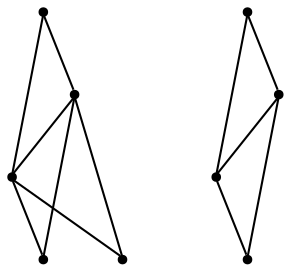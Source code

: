graph {
  node [shape=point,comment="{\"directed\":false,\"doi\":\"10.1007/978-3-319-50106-2_25\",\"figure\":\"3 (1)\"}"]

  v0 [pos="1507.8089419831917,1094.328772666242"]
  v1 [pos="1463.4851759284186,993.4139188046533"]
  v2 [pos="1463.583133885882,1197.4730091294277"]
  v3 [pos="1425.2478070678092,1097.245791989279"]
  v4 [pos="1353.0446530996558,1094.16204587841"]
  v5 [pos="1170.8281632928338,1090.5114795590225"]
  v6 [pos="1115.8256445177544,986.6806555704302"]
  v7 [pos="1115.9257326872112,1190.7344999150384"]
  v8 [pos="1044.4643058172949,1092.1534395572671"]

  v0 -- v1 [id="-1",pos="1507.8089419831917,1094.328772666242 1508.5277454568488,1090.0813091853831 1508.1693611347034,1087.7683724269543 1507.8401003078638,1085.4472964508132 1504.7354594021813,1062.91476244036 1505.739774871302,1038.5403488965962 1498.0635082636466,1017.7122179452765 1496.2840499827885,1013.3657485114604 1494.029586221727,1009.4277660665962 1491.0999406415492,1006.0814030092183 1489.837201842904,1004.7311830958606 1488.516216053648,1003.5019068707013 1487.1535162623818,1002.393319983187 1480.7399884533713,996.8758206009675 1473.7471701591328,992.1585080601201 1463.4851759284186,993.4139188046533"]
  v0 -- v2 [id="-2",pos="1507.8089419831917,1094.328772666242 1499.3387103921602,1112.8263530833017 1508.9569672763098,1135.9297133234907 1505.4813515417777,1155.3783740477977 1505.1604843860741,1157.774610612504 1504.7021390713076,1160.1332668829277 1504.0937250907741,1162.441943269585 1503.4811142746726,1164.7506196562422 1502.705971462935,1167.0134493556275 1501.739173160256,1169.2137724064855 1500.914049852208,1171.301545337411 1499.9721782092668,1173.3018852655641 1498.9094885726995,1175.19380827028 1497.8509957717001,1177.0857312749956 1496.6757546358074,1178.8693645315502 1495.379822683124,1180.5237877069171 1494.1879213817947,1181.9323174846693 1492.9377730898539,1183.2408239072497 1491.6625709613402,1184.453503758792 1490.1913893294814,1185.9204069885768 1488.6536942127107,1187.2497701565458 1487.0826787650662,1188.4290664979385 1480.773308784245,1193.16310258768 1473.7387764879968,1195.5592755647476 1463.583133885882,1197.4730091294277"]
  v1 -- v2 [id="-3",pos="1463.4851759284186,993.4139188046533 1447.6055901130185,991.5250480065799 1425.1770649531202,1003.3767663983699 1410.0704917374646,1025.4050504364707 1407.920058627757,1028.559633176495 1405.903161195215,1031.910193018006 1404.061131911342,1035.4731355717058 1394.5596233620859,1053.9509402332294 1389.7880756748707,1076.32501384884 1390.2630811550741,1098.5491478131507 1390.3465091590938,1102.991380230367 1390.6549129849286,1107.4379366069932 1391.1591691372728,1111.8552426699646 1392.7343814204853,1133.4250598353467 1399.514560045942,1151.9486475965039 1409.5287184186786,1166.229922475511 1411.533152521352,1169.084498737659 1413.6585317944866,1171.7723482119754 1415.9131227323835,1174.2727413283478 1430.7321491232092,1192.3671125304409 1450.6435903569536,1196.3634684273377 1463.583133885882,1197.4730091294277"]
  v1 -- v3 [id="-4",pos="1463.4851759284186,993.4139188046533 1427.3441582282649,998.1011543925472 1428.9902080087927,1042.3367852584267 1428.7026611839628,1069.0990417986307 1428.4526315255746,1071.9244949224008 1428.131764369871,1074.7373576937719 1427.7441293755846,1077.554417249276 1426.9731833994153,1083.1844667514279 1425.8855671031104,1088.8103194694465 1425.2478070678092,1097.245791989279"]
  v2 -- v3 [id="-5",pos="1463.583133885882,1197.4730091294277 1446.4513331549663,1193.0380257029867 1435.7287998090749,1175.7104578321162 1428.806819012152,1160.0165199788623 1427.8025035430312,1157.557840353267 1426.9148092319685,1155.0574472368946 1426.1230062547943,1152.5195374138782 1420.6762767484627,1134.7544230033159 1420.5971727568465,1115.247388826976 1425.2478070678092,1097.245791989279"]
  v1 -- v4 [id="-6",pos="1463.4851759284186,993.4139188046533 1428.8443361785937,989.637258198359 1399.1479092294958,1001.5973299259481 1379.1738969927367,1023.9089604806695 1376.3359459108792,1027.0969903184819 1373.6647236602257,1030.4933332596263 1371.2517975622611,1034.1021860882363 1358.687234932497,1052.8174269914703 1352.4362391191223,1075.504097437356 1353.0446530996558,1094.16204587841"]
  v2 -- v4 [id="-7",pos="1463.583133885882,1197.4730091294277 1433.4700120356101,1197.4761249237083 1407.0700086599716,1193.3630221227463 1387.3502229171684,1174.9603780497876 1384.37059684068,1172.4142018337816 1381.5326457588226,1169.6846388686881 1378.8738868380378,1166.7841523316297 1365.5634320686775,1152.2653140356356 1356.5118751630516,1133.4459165807352 1354.3699629013154,1111.5593058009447 1353.6739240811942,1107.0711631088182 1353.2572927684375,1102.562163671303 1353.0446530996558,1094.16204587841"]
  v5 -- v6 [id="-8",pos="1170.8281632928338,1090.5114795590225 1172.0449276654833,1083.0635230632292 1171.5073511822652,1080.7465166959444 1171.011488701057,1078.4254407198032 1166.4357933403512,1055.89290670935 1167.9110446309426,1031.5226899497193 1156.5799701276824,1010.6903622142665 1153.9671220444757,1006.3438927804502 1150.6373781401426,1002.4099799444425 1146.311712437825,999.0595472782084 1144.4447564942145,997.7093273648507 1142.4903028878518,996.4841207485476 1140.4816719496105,995.3756610363102 1131.013483731228,989.8539648699575 1120.6784582027879,985.1366523291101 1115.8256445177544,986.6806555704302"]
  v5 -- v7 [id="-9",pos="1170.8281632928338,1090.5114795590225 1157.0468362904205,1108.7506398137068 1170.3281675644753,1131.8540636415341 1165.531566040687,1151.3027243658414 1165.0814872202213,1153.6989609305476 1164.452216238683,1156.0576172009714 1163.6145024239306,1158.3662935876284 1162.7727189504458,1160.6749699742857 1161.7017628195779,1162.9377996736712 1160.3639896880493,1165.138122724529 1159.2138023887296,1167.2258956554547 1157.9136736004782,1169.2303687801025 1156.4466888041877,1171.1181585883235 1154.9840280203005,1173.010081593039 1153.358708063942,1174.793714849594 1151.562589617647,1176.4481380249608 1149.9165398371192,1177.8608009992076 1148.1995253824405,1179.1651742252934 1146.4284607727184,1180.3778540768355 1144.398972833472,1181.8447573066203 1142.2777903959054,1183.1741204745895 1140.0941641321594,1184.3576136001152 1131.3802617245096,1189.0874529057235 1121.6578470121708,1191.4836258827913 1115.9257326872112,1190.7344999150384"]
  v6 -- v7 [id="-10",pos="1115.8256445177544,986.6806555704302 1112.2813532921089,988.6578813920326 1104.8135295176671,1000.3471969554002 1099.7002576737432,1021.9170141207824 1098.9708985227483,1024.9965634475186 1098.2832533737633,1028.2762866598744 1097.6581792277927,1031.7601261914297 1094.4034696563433,1049.825247079868 1092.6990457083687,1071.6617508006152 1092.7199027093736,1093.319191731685 1092.7199027093736,1097.6490012042457 1092.794937042257,1101.9788106768062 1092.9366120368882,1106.2835666198455 1093.3200501956064,1127.2908239484811 1095.437035797605,1145.3100981496475 1098.6542282026128,1159.1663532537239 1099.29596251402,1161.937566121956 1099.979410827437,1164.5421157899946 1100.7086428015966,1166.9633422965842 1105.4845145012152,1184.5075532514147 1112.02305713942,1188.2789360837237 1115.9257326872112,1190.7344999150384"]
  v6 -- v8 [id="-11",pos="1115.8256445177544,986.6806555704302 1092.1490058952818,990.2707182518991 1074.4086004185792,1001.8640164813132 1062.431721945179,1023.3671938016732 1060.718967914486,1026.43847673542 1059.127031877419,1029.7098063795097 1057.6685043406821,1033.1853795180755 1050.1173161506385,1051.2087869157367 1046.3125031776844,1073.0245610663721 1044.4643058172949,1092.1534395572671"]
  v7 -- v8 [id="-12",pos="1115.9257326872112,1190.7344999150384 1094.1909571643969,1189.916699297835 1078.4675762970717,1186.0578198751155 1066.7824414840695,1168.4427722911296 1065.0113132859299,1166.0132158039123 1063.3277463389602,1163.4002725676078 1061.75247046733,1160.6207297187477 1053.8720850388643,1146.718691515038 1048.5420402790082,1128.6744273719883 1047.341872483378,1107.6546432785917 1046.945970994791,1103.3456905514197 1046.7126015018396,1099.015881078859 1044.4643058172949,1092.1534395572671"]
}
